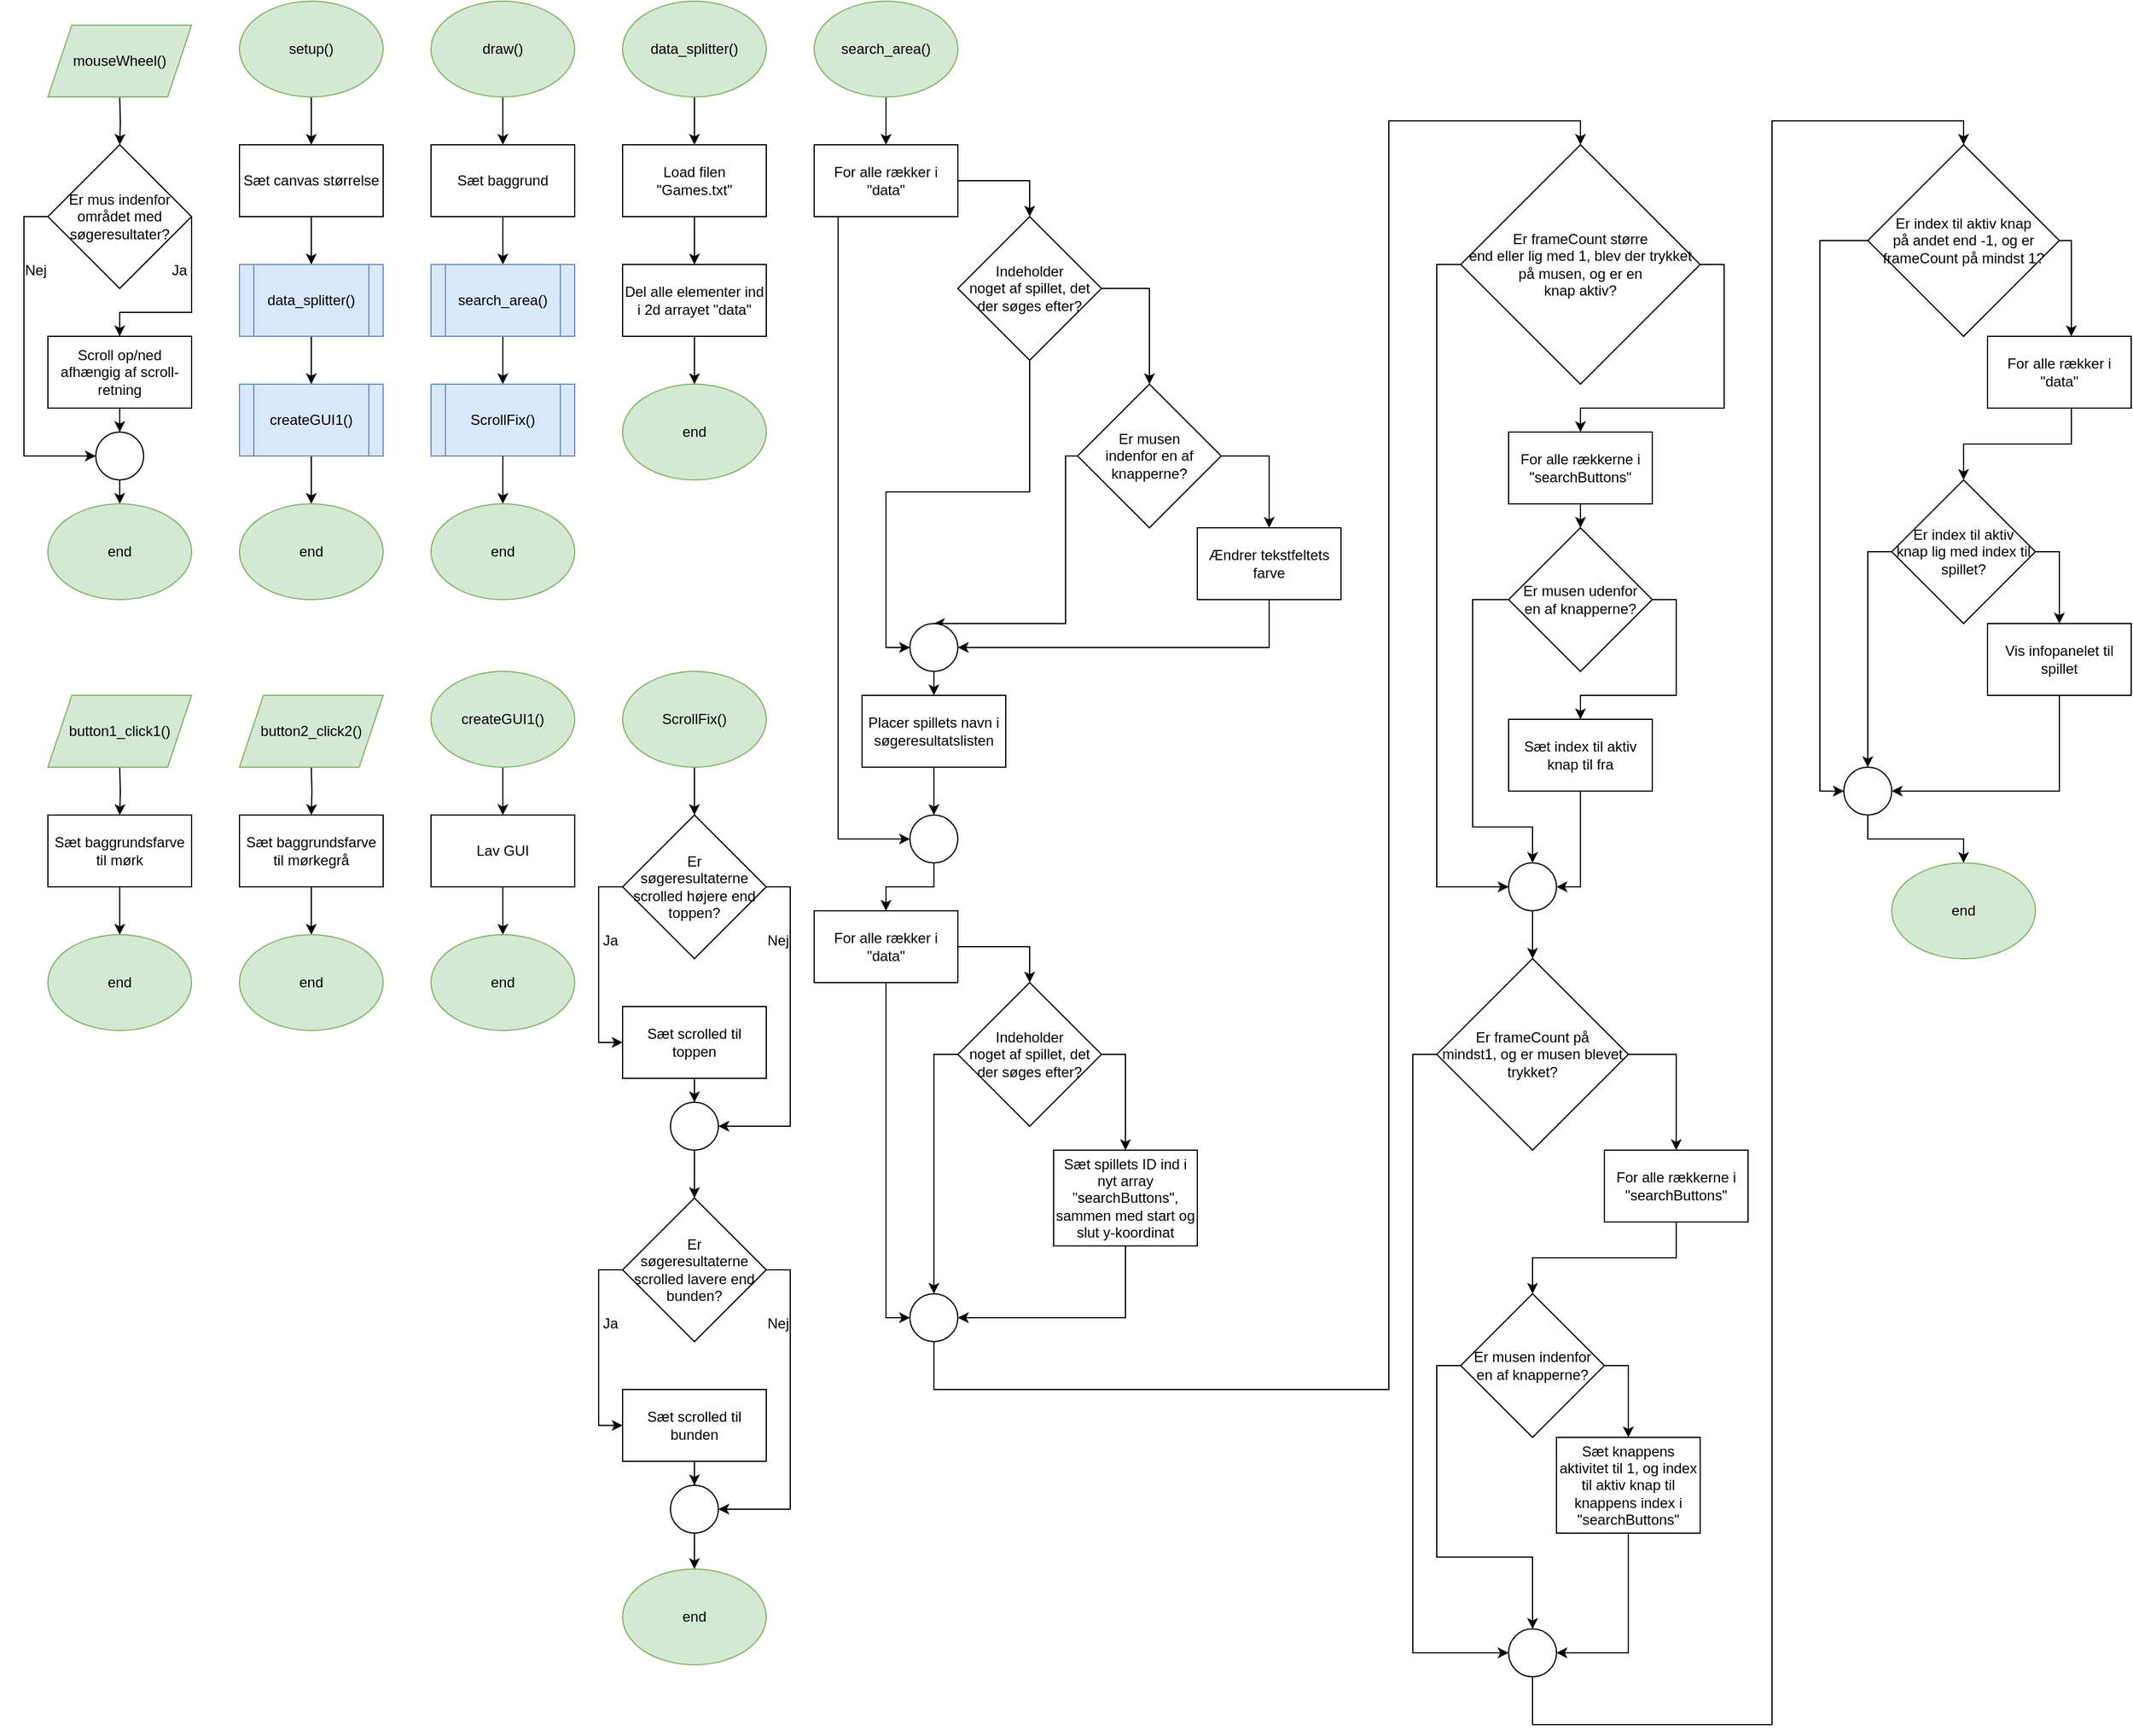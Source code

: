 <mxfile version="21.1.2" type="device">
  <diagram name="Side-1" id="e980P7_OQMobhTpvkmKT">
    <mxGraphModel dx="2625" dy="1353" grid="1" gridSize="10" guides="1" tooltips="1" connect="1" arrows="1" fold="1" page="1" pageScale="1" pageWidth="827" pageHeight="1169" math="0" shadow="0">
      <root>
        <mxCell id="0" />
        <mxCell id="1" parent="0" />
        <mxCell id="XzNW2Nr_GFc_0PMQGKqG-4" style="edgeStyle=orthogonalEdgeStyle;rounded=0;orthogonalLoop=1;jettySize=auto;html=1;entryX=0.5;entryY=0;entryDx=0;entryDy=0;" parent="1" source="XzNW2Nr_GFc_0PMQGKqG-1" target="XzNW2Nr_GFc_0PMQGKqG-3" edge="1">
          <mxGeometry relative="1" as="geometry" />
        </mxCell>
        <mxCell id="XzNW2Nr_GFc_0PMQGKqG-1" value="setup()" style="ellipse;whiteSpace=wrap;html=1;fillColor=#d5e8d4;strokeColor=#82b366;" parent="1" vertex="1">
          <mxGeometry x="240" y="40" width="120" height="80" as="geometry" />
        </mxCell>
        <mxCell id="XzNW2Nr_GFc_0PMQGKqG-14" style="edgeStyle=orthogonalEdgeStyle;rounded=0;orthogonalLoop=1;jettySize=auto;html=1;entryX=0.5;entryY=0;entryDx=0;entryDy=0;" parent="1" source="XzNW2Nr_GFc_0PMQGKqG-2" target="XzNW2Nr_GFc_0PMQGKqG-13" edge="1">
          <mxGeometry relative="1" as="geometry" />
        </mxCell>
        <mxCell id="XzNW2Nr_GFc_0PMQGKqG-2" value="draw()" style="ellipse;whiteSpace=wrap;html=1;fillColor=#d5e8d4;strokeColor=#82b366;" parent="1" vertex="1">
          <mxGeometry x="400" y="40" width="120" height="80" as="geometry" />
        </mxCell>
        <mxCell id="XzNW2Nr_GFc_0PMQGKqG-7" style="edgeStyle=orthogonalEdgeStyle;rounded=0;orthogonalLoop=1;jettySize=auto;html=1;entryX=0.5;entryY=0;entryDx=0;entryDy=0;" parent="1" source="XzNW2Nr_GFc_0PMQGKqG-3" target="XzNW2Nr_GFc_0PMQGKqG-5" edge="1">
          <mxGeometry relative="1" as="geometry" />
        </mxCell>
        <mxCell id="XzNW2Nr_GFc_0PMQGKqG-3" value="Sæt canvas størrelse" style="rounded=0;whiteSpace=wrap;html=1;" parent="1" vertex="1">
          <mxGeometry x="240" y="160" width="120" height="60" as="geometry" />
        </mxCell>
        <mxCell id="XzNW2Nr_GFc_0PMQGKqG-10" style="edgeStyle=orthogonalEdgeStyle;rounded=0;orthogonalLoop=1;jettySize=auto;html=1;entryX=0.5;entryY=0;entryDx=0;entryDy=0;" parent="1" source="XzNW2Nr_GFc_0PMQGKqG-5" target="XzNW2Nr_GFc_0PMQGKqG-9" edge="1">
          <mxGeometry relative="1" as="geometry" />
        </mxCell>
        <mxCell id="XzNW2Nr_GFc_0PMQGKqG-5" value="data_splitter()" style="shape=process;whiteSpace=wrap;html=1;backgroundOutline=1;fillColor=#dae8fc;strokeColor=#6c8ebf;" parent="1" vertex="1">
          <mxGeometry x="240" y="260" width="120" height="60" as="geometry" />
        </mxCell>
        <mxCell id="XzNW2Nr_GFc_0PMQGKqG-12" style="edgeStyle=orthogonalEdgeStyle;rounded=0;orthogonalLoop=1;jettySize=auto;html=1;entryX=0.5;entryY=0;entryDx=0;entryDy=0;" parent="1" source="XzNW2Nr_GFc_0PMQGKqG-9" target="XzNW2Nr_GFc_0PMQGKqG-11" edge="1">
          <mxGeometry relative="1" as="geometry" />
        </mxCell>
        <mxCell id="XzNW2Nr_GFc_0PMQGKqG-9" value="createGUI1()" style="shape=process;whiteSpace=wrap;html=1;backgroundOutline=1;fillColor=#dae8fc;strokeColor=#6c8ebf;" parent="1" vertex="1">
          <mxGeometry x="240" y="360" width="120" height="60" as="geometry" />
        </mxCell>
        <mxCell id="XzNW2Nr_GFc_0PMQGKqG-11" value="end" style="ellipse;whiteSpace=wrap;html=1;fillColor=#d5e8d4;strokeColor=#82b366;" parent="1" vertex="1">
          <mxGeometry x="240" y="460" width="120" height="80" as="geometry" />
        </mxCell>
        <mxCell id="XzNW2Nr_GFc_0PMQGKqG-18" style="edgeStyle=orthogonalEdgeStyle;rounded=0;orthogonalLoop=1;jettySize=auto;html=1;entryX=0.5;entryY=0;entryDx=0;entryDy=0;" parent="1" source="XzNW2Nr_GFc_0PMQGKqG-13" target="XzNW2Nr_GFc_0PMQGKqG-15" edge="1">
          <mxGeometry relative="1" as="geometry" />
        </mxCell>
        <mxCell id="XzNW2Nr_GFc_0PMQGKqG-13" value="Sæt baggrund" style="rounded=0;whiteSpace=wrap;html=1;" parent="1" vertex="1">
          <mxGeometry x="400" y="160" width="120" height="60" as="geometry" />
        </mxCell>
        <mxCell id="XzNW2Nr_GFc_0PMQGKqG-19" style="edgeStyle=orthogonalEdgeStyle;rounded=0;orthogonalLoop=1;jettySize=auto;html=1;entryX=0.5;entryY=0;entryDx=0;entryDy=0;" parent="1" source="XzNW2Nr_GFc_0PMQGKqG-15" target="XzNW2Nr_GFc_0PMQGKqG-16" edge="1">
          <mxGeometry relative="1" as="geometry" />
        </mxCell>
        <mxCell id="XzNW2Nr_GFc_0PMQGKqG-15" value="search_area()" style="shape=process;whiteSpace=wrap;html=1;backgroundOutline=1;fillColor=#dae8fc;strokeColor=#6c8ebf;" parent="1" vertex="1">
          <mxGeometry x="400" y="260" width="120" height="60" as="geometry" />
        </mxCell>
        <mxCell id="XzNW2Nr_GFc_0PMQGKqG-20" style="edgeStyle=orthogonalEdgeStyle;rounded=0;orthogonalLoop=1;jettySize=auto;html=1;entryX=0.5;entryY=0;entryDx=0;entryDy=0;" parent="1" source="XzNW2Nr_GFc_0PMQGKqG-16" target="XzNW2Nr_GFc_0PMQGKqG-17" edge="1">
          <mxGeometry relative="1" as="geometry" />
        </mxCell>
        <mxCell id="XzNW2Nr_GFc_0PMQGKqG-16" value="ScrollFix()" style="shape=process;whiteSpace=wrap;html=1;backgroundOutline=1;fillColor=#dae8fc;strokeColor=#6c8ebf;" parent="1" vertex="1">
          <mxGeometry x="400" y="360" width="120" height="60" as="geometry" />
        </mxCell>
        <mxCell id="XzNW2Nr_GFc_0PMQGKqG-17" value="end" style="ellipse;whiteSpace=wrap;html=1;fillColor=#d5e8d4;strokeColor=#82b366;" parent="1" vertex="1">
          <mxGeometry x="400" y="460" width="120" height="80" as="geometry" />
        </mxCell>
        <mxCell id="XzNW2Nr_GFc_0PMQGKqG-34" style="edgeStyle=orthogonalEdgeStyle;rounded=0;orthogonalLoop=1;jettySize=auto;html=1;entryX=0.5;entryY=0;entryDx=0;entryDy=0;" parent="1" target="XzNW2Nr_GFc_0PMQGKqG-22" edge="1">
          <mxGeometry relative="1" as="geometry">
            <mxPoint x="140" y="120" as="sourcePoint" />
          </mxGeometry>
        </mxCell>
        <mxCell id="XzNW2Nr_GFc_0PMQGKqG-23" style="edgeStyle=orthogonalEdgeStyle;rounded=0;orthogonalLoop=1;jettySize=auto;html=1;" parent="1" source="XzNW2Nr_GFc_0PMQGKqG-22" edge="1">
          <mxGeometry relative="1" as="geometry">
            <mxPoint x="140" y="320" as="targetPoint" />
            <Array as="points">
              <mxPoint x="200" y="300" />
              <mxPoint x="140" y="300" />
            </Array>
          </mxGeometry>
        </mxCell>
        <mxCell id="XzNW2Nr_GFc_0PMQGKqG-29" style="edgeStyle=orthogonalEdgeStyle;rounded=0;orthogonalLoop=1;jettySize=auto;html=1;entryX=0;entryY=0.5;entryDx=0;entryDy=0;" parent="1" source="XzNW2Nr_GFc_0PMQGKqG-22" target="XzNW2Nr_GFc_0PMQGKqG-25" edge="1">
          <mxGeometry relative="1" as="geometry">
            <mxPoint x="70" y="420" as="targetPoint" />
            <Array as="points">
              <mxPoint x="60" y="220" />
              <mxPoint x="60" y="420" />
            </Array>
          </mxGeometry>
        </mxCell>
        <mxCell id="XzNW2Nr_GFc_0PMQGKqG-22" value="Er mus indenfor området med søgeresultater?" style="rhombus;whiteSpace=wrap;html=1;" parent="1" vertex="1">
          <mxGeometry x="80" y="160" width="120" height="120" as="geometry" />
        </mxCell>
        <mxCell id="XzNW2Nr_GFc_0PMQGKqG-28" style="edgeStyle=orthogonalEdgeStyle;rounded=0;orthogonalLoop=1;jettySize=auto;html=1;entryX=0.5;entryY=0;entryDx=0;entryDy=0;" parent="1" source="XzNW2Nr_GFc_0PMQGKqG-24" target="XzNW2Nr_GFc_0PMQGKqG-25" edge="1">
          <mxGeometry relative="1" as="geometry" />
        </mxCell>
        <mxCell id="XzNW2Nr_GFc_0PMQGKqG-24" value="Scroll op/ned afhængig af scroll-retning" style="rounded=0;whiteSpace=wrap;html=1;" parent="1" vertex="1">
          <mxGeometry x="80" y="320" width="120" height="60" as="geometry" />
        </mxCell>
        <mxCell id="XzNW2Nr_GFc_0PMQGKqG-35" style="edgeStyle=orthogonalEdgeStyle;rounded=0;orthogonalLoop=1;jettySize=auto;html=1;entryX=0.5;entryY=0;entryDx=0;entryDy=0;" parent="1" source="XzNW2Nr_GFc_0PMQGKqG-25" target="XzNW2Nr_GFc_0PMQGKqG-33" edge="1">
          <mxGeometry relative="1" as="geometry" />
        </mxCell>
        <mxCell id="XzNW2Nr_GFc_0PMQGKqG-25" value="" style="ellipse;whiteSpace=wrap;html=1;aspect=fixed;" parent="1" vertex="1">
          <mxGeometry x="120" y="400" width="40" height="40" as="geometry" />
        </mxCell>
        <mxCell id="XzNW2Nr_GFc_0PMQGKqG-30" value="Ja" style="text;strokeColor=none;align=center;fillColor=none;html=1;verticalAlign=middle;whiteSpace=wrap;rounded=0;" parent="1" vertex="1">
          <mxGeometry x="160" y="250" width="60" height="30" as="geometry" />
        </mxCell>
        <mxCell id="XzNW2Nr_GFc_0PMQGKqG-32" value="Nej" style="text;strokeColor=none;align=center;fillColor=none;html=1;verticalAlign=middle;whiteSpace=wrap;rounded=0;" parent="1" vertex="1">
          <mxGeometry x="40" y="250" width="60" height="30" as="geometry" />
        </mxCell>
        <mxCell id="XzNW2Nr_GFc_0PMQGKqG-33" value="end" style="ellipse;whiteSpace=wrap;html=1;fillColor=#d5e8d4;strokeColor=#82b366;" parent="1" vertex="1">
          <mxGeometry x="80" y="460" width="120" height="80" as="geometry" />
        </mxCell>
        <mxCell id="XzNW2Nr_GFc_0PMQGKqG-39" style="edgeStyle=orthogonalEdgeStyle;rounded=0;orthogonalLoop=1;jettySize=auto;html=1;entryX=0.5;entryY=0;entryDx=0;entryDy=0;" parent="1" source="XzNW2Nr_GFc_0PMQGKqG-36" target="XzNW2Nr_GFc_0PMQGKqG-37" edge="1">
          <mxGeometry relative="1" as="geometry" />
        </mxCell>
        <mxCell id="XzNW2Nr_GFc_0PMQGKqG-36" value="data_splitter()" style="ellipse;whiteSpace=wrap;html=1;fillColor=#d5e8d4;strokeColor=#82b366;" parent="1" vertex="1">
          <mxGeometry x="560" y="40" width="120" height="80" as="geometry" />
        </mxCell>
        <mxCell id="XzNW2Nr_GFc_0PMQGKqG-41" style="edgeStyle=orthogonalEdgeStyle;rounded=0;orthogonalLoop=1;jettySize=auto;html=1;" parent="1" source="XzNW2Nr_GFc_0PMQGKqG-37" target="XzNW2Nr_GFc_0PMQGKqG-38" edge="1">
          <mxGeometry relative="1" as="geometry" />
        </mxCell>
        <mxCell id="XzNW2Nr_GFc_0PMQGKqG-37" value="Load filen &quot;Games.txt&quot;" style="rounded=0;whiteSpace=wrap;html=1;" parent="1" vertex="1">
          <mxGeometry x="560" y="160" width="120" height="60" as="geometry" />
        </mxCell>
        <mxCell id="XzNW2Nr_GFc_0PMQGKqG-42" style="edgeStyle=orthogonalEdgeStyle;rounded=0;orthogonalLoop=1;jettySize=auto;html=1;entryX=0.5;entryY=0;entryDx=0;entryDy=0;" parent="1" source="XzNW2Nr_GFc_0PMQGKqG-38" target="XzNW2Nr_GFc_0PMQGKqG-40" edge="1">
          <mxGeometry relative="1" as="geometry" />
        </mxCell>
        <mxCell id="XzNW2Nr_GFc_0PMQGKqG-38" value="Del alle elementer ind i 2d arrayet &quot;data&quot;" style="rounded=0;whiteSpace=wrap;html=1;" parent="1" vertex="1">
          <mxGeometry x="560" y="260" width="120" height="60" as="geometry" />
        </mxCell>
        <mxCell id="XzNW2Nr_GFc_0PMQGKqG-40" value="end" style="ellipse;whiteSpace=wrap;html=1;fillColor=#d5e8d4;strokeColor=#82b366;" parent="1" vertex="1">
          <mxGeometry x="560" y="360" width="120" height="80" as="geometry" />
        </mxCell>
        <mxCell id="XzNW2Nr_GFc_0PMQGKqG-46" style="edgeStyle=orthogonalEdgeStyle;rounded=0;orthogonalLoop=1;jettySize=auto;html=1;entryX=0.5;entryY=0;entryDx=0;entryDy=0;" parent="1" target="XzNW2Nr_GFc_0PMQGKqG-44" edge="1">
          <mxGeometry relative="1" as="geometry">
            <mxPoint x="140" y="680" as="sourcePoint" />
          </mxGeometry>
        </mxCell>
        <mxCell id="XzNW2Nr_GFc_0PMQGKqG-47" style="edgeStyle=orthogonalEdgeStyle;rounded=0;orthogonalLoop=1;jettySize=auto;html=1;entryX=0.5;entryY=0;entryDx=0;entryDy=0;" parent="1" source="XzNW2Nr_GFc_0PMQGKqG-44" target="XzNW2Nr_GFc_0PMQGKqG-45" edge="1">
          <mxGeometry relative="1" as="geometry" />
        </mxCell>
        <mxCell id="XzNW2Nr_GFc_0PMQGKqG-44" value="Sæt baggrundsfarve til mørk" style="rounded=0;whiteSpace=wrap;html=1;" parent="1" vertex="1">
          <mxGeometry x="80" y="720" width="120" height="60" as="geometry" />
        </mxCell>
        <mxCell id="XzNW2Nr_GFc_0PMQGKqG-45" value="end" style="ellipse;whiteSpace=wrap;html=1;fillColor=#d5e8d4;strokeColor=#82b366;" parent="1" vertex="1">
          <mxGeometry x="80" y="820" width="120" height="80" as="geometry" />
        </mxCell>
        <mxCell id="XzNW2Nr_GFc_0PMQGKqG-52" style="edgeStyle=orthogonalEdgeStyle;rounded=0;orthogonalLoop=1;jettySize=auto;html=1;entryX=0.5;entryY=0;entryDx=0;entryDy=0;" parent="1" target="XzNW2Nr_GFc_0PMQGKqG-49" edge="1">
          <mxGeometry relative="1" as="geometry">
            <mxPoint x="300" y="680" as="sourcePoint" />
          </mxGeometry>
        </mxCell>
        <mxCell id="XzNW2Nr_GFc_0PMQGKqG-53" style="edgeStyle=orthogonalEdgeStyle;rounded=0;orthogonalLoop=1;jettySize=auto;html=1;entryX=0.5;entryY=0;entryDx=0;entryDy=0;" parent="1" source="XzNW2Nr_GFc_0PMQGKqG-49" target="XzNW2Nr_GFc_0PMQGKqG-51" edge="1">
          <mxGeometry relative="1" as="geometry" />
        </mxCell>
        <mxCell id="XzNW2Nr_GFc_0PMQGKqG-49" value="Sæt baggrundsfarve til mørkegrå" style="rounded=0;whiteSpace=wrap;html=1;" parent="1" vertex="1">
          <mxGeometry x="240" y="720" width="120" height="60" as="geometry" />
        </mxCell>
        <mxCell id="XzNW2Nr_GFc_0PMQGKqG-51" value="end" style="ellipse;whiteSpace=wrap;html=1;fillColor=#d5e8d4;strokeColor=#82b366;" parent="1" vertex="1">
          <mxGeometry x="240" y="820" width="120" height="80" as="geometry" />
        </mxCell>
        <mxCell id="XzNW2Nr_GFc_0PMQGKqG-57" style="edgeStyle=orthogonalEdgeStyle;rounded=0;orthogonalLoop=1;jettySize=auto;html=1;entryX=0.5;entryY=0;entryDx=0;entryDy=0;" parent="1" source="XzNW2Nr_GFc_0PMQGKqG-54" target="XzNW2Nr_GFc_0PMQGKqG-55" edge="1">
          <mxGeometry relative="1" as="geometry" />
        </mxCell>
        <mxCell id="XzNW2Nr_GFc_0PMQGKqG-54" value="createGUI1()" style="ellipse;whiteSpace=wrap;html=1;fillColor=#d5e8d4;strokeColor=#82b366;" parent="1" vertex="1">
          <mxGeometry x="400" y="600" width="120" height="80" as="geometry" />
        </mxCell>
        <mxCell id="XzNW2Nr_GFc_0PMQGKqG-58" style="edgeStyle=orthogonalEdgeStyle;rounded=0;orthogonalLoop=1;jettySize=auto;html=1;entryX=0.5;entryY=0;entryDx=0;entryDy=0;" parent="1" source="XzNW2Nr_GFc_0PMQGKqG-55" target="XzNW2Nr_GFc_0PMQGKqG-56" edge="1">
          <mxGeometry relative="1" as="geometry" />
        </mxCell>
        <mxCell id="XzNW2Nr_GFc_0PMQGKqG-55" value="Lav GUI" style="rounded=0;whiteSpace=wrap;html=1;" parent="1" vertex="1">
          <mxGeometry x="400" y="720" width="120" height="60" as="geometry" />
        </mxCell>
        <mxCell id="XzNW2Nr_GFc_0PMQGKqG-56" value="end" style="ellipse;whiteSpace=wrap;html=1;fillColor=#d5e8d4;strokeColor=#82b366;" parent="1" vertex="1">
          <mxGeometry x="400" y="820" width="120" height="80" as="geometry" />
        </mxCell>
        <mxCell id="XzNW2Nr_GFc_0PMQGKqG-68" style="edgeStyle=orthogonalEdgeStyle;rounded=0;orthogonalLoop=1;jettySize=auto;html=1;entryX=0.5;entryY=0;entryDx=0;entryDy=0;" parent="1" source="XzNW2Nr_GFc_0PMQGKqG-59" target="XzNW2Nr_GFc_0PMQGKqG-60" edge="1">
          <mxGeometry relative="1" as="geometry" />
        </mxCell>
        <mxCell id="XzNW2Nr_GFc_0PMQGKqG-59" value="ScrollFix()" style="ellipse;whiteSpace=wrap;html=1;fillColor=#d5e8d4;strokeColor=#82b366;" parent="1" vertex="1">
          <mxGeometry x="560" y="600" width="120" height="80" as="geometry" />
        </mxCell>
        <mxCell id="XzNW2Nr_GFc_0PMQGKqG-69" style="edgeStyle=orthogonalEdgeStyle;rounded=0;orthogonalLoop=1;jettySize=auto;html=1;entryX=0;entryY=0.5;entryDx=0;entryDy=0;" parent="1" source="XzNW2Nr_GFc_0PMQGKqG-60" target="XzNW2Nr_GFc_0PMQGKqG-61" edge="1">
          <mxGeometry relative="1" as="geometry">
            <Array as="points">
              <mxPoint x="540" y="780" />
              <mxPoint x="540" y="910" />
            </Array>
          </mxGeometry>
        </mxCell>
        <mxCell id="XzNW2Nr_GFc_0PMQGKqG-70" style="edgeStyle=orthogonalEdgeStyle;rounded=0;orthogonalLoop=1;jettySize=auto;html=1;entryX=1;entryY=0.5;entryDx=0;entryDy=0;" parent="1" source="XzNW2Nr_GFc_0PMQGKqG-60" target="XzNW2Nr_GFc_0PMQGKqG-63" edge="1">
          <mxGeometry relative="1" as="geometry">
            <Array as="points">
              <mxPoint x="700" y="780" />
              <mxPoint x="700" y="980" />
            </Array>
          </mxGeometry>
        </mxCell>
        <mxCell id="XzNW2Nr_GFc_0PMQGKqG-60" value="Er&lt;br&gt;søgeresultaterne scrolled højere end toppen?" style="rhombus;whiteSpace=wrap;html=1;" parent="1" vertex="1">
          <mxGeometry x="560" y="720" width="120" height="120" as="geometry" />
        </mxCell>
        <mxCell id="XzNW2Nr_GFc_0PMQGKqG-71" style="edgeStyle=orthogonalEdgeStyle;rounded=0;orthogonalLoop=1;jettySize=auto;html=1;entryX=0.5;entryY=0;entryDx=0;entryDy=0;" parent="1" source="XzNW2Nr_GFc_0PMQGKqG-61" target="XzNW2Nr_GFc_0PMQGKqG-63" edge="1">
          <mxGeometry relative="1" as="geometry" />
        </mxCell>
        <mxCell id="XzNW2Nr_GFc_0PMQGKqG-61" value="Sæt scrolled til toppen" style="rounded=0;whiteSpace=wrap;html=1;" parent="1" vertex="1">
          <mxGeometry x="560" y="880" width="120" height="60" as="geometry" />
        </mxCell>
        <mxCell id="XzNW2Nr_GFc_0PMQGKqG-72" style="edgeStyle=orthogonalEdgeStyle;rounded=0;orthogonalLoop=1;jettySize=auto;html=1;entryX=0.5;entryY=0;entryDx=0;entryDy=0;" parent="1" source="XzNW2Nr_GFc_0PMQGKqG-63" target="XzNW2Nr_GFc_0PMQGKqG-64" edge="1">
          <mxGeometry relative="1" as="geometry" />
        </mxCell>
        <mxCell id="XzNW2Nr_GFc_0PMQGKqG-63" value="" style="ellipse;whiteSpace=wrap;html=1;aspect=fixed;" parent="1" vertex="1">
          <mxGeometry x="600" y="960" width="40" height="40" as="geometry" />
        </mxCell>
        <mxCell id="XzNW2Nr_GFc_0PMQGKqG-73" style="edgeStyle=orthogonalEdgeStyle;rounded=0;orthogonalLoop=1;jettySize=auto;html=1;entryX=0;entryY=0.5;entryDx=0;entryDy=0;" parent="1" source="XzNW2Nr_GFc_0PMQGKqG-64" target="XzNW2Nr_GFc_0PMQGKqG-65" edge="1">
          <mxGeometry relative="1" as="geometry">
            <Array as="points">
              <mxPoint x="540" y="1100" />
              <mxPoint x="540" y="1230" />
            </Array>
          </mxGeometry>
        </mxCell>
        <mxCell id="XzNW2Nr_GFc_0PMQGKqG-74" style="edgeStyle=orthogonalEdgeStyle;rounded=0;orthogonalLoop=1;jettySize=auto;html=1;entryX=1;entryY=0.5;entryDx=0;entryDy=0;" parent="1" source="XzNW2Nr_GFc_0PMQGKqG-64" target="XzNW2Nr_GFc_0PMQGKqG-66" edge="1">
          <mxGeometry relative="1" as="geometry">
            <Array as="points">
              <mxPoint x="700" y="1100" />
              <mxPoint x="700" y="1300" />
            </Array>
          </mxGeometry>
        </mxCell>
        <mxCell id="XzNW2Nr_GFc_0PMQGKqG-64" value="Er&lt;br&gt;søgeresultaterne scrolled lavere end bunden?" style="rhombus;whiteSpace=wrap;html=1;" parent="1" vertex="1">
          <mxGeometry x="560" y="1040" width="120" height="120" as="geometry" />
        </mxCell>
        <mxCell id="XzNW2Nr_GFc_0PMQGKqG-76" style="edgeStyle=orthogonalEdgeStyle;rounded=0;orthogonalLoop=1;jettySize=auto;html=1;entryX=0.5;entryY=0;entryDx=0;entryDy=0;" parent="1" source="XzNW2Nr_GFc_0PMQGKqG-65" target="XzNW2Nr_GFc_0PMQGKqG-66" edge="1">
          <mxGeometry relative="1" as="geometry" />
        </mxCell>
        <mxCell id="XzNW2Nr_GFc_0PMQGKqG-65" value="Sæt scrolled til bunden" style="rounded=0;whiteSpace=wrap;html=1;" parent="1" vertex="1">
          <mxGeometry x="560" y="1200" width="120" height="60" as="geometry" />
        </mxCell>
        <mxCell id="XzNW2Nr_GFc_0PMQGKqG-77" style="edgeStyle=orthogonalEdgeStyle;rounded=0;orthogonalLoop=1;jettySize=auto;html=1;entryX=0.5;entryY=0;entryDx=0;entryDy=0;" parent="1" source="XzNW2Nr_GFc_0PMQGKqG-66" target="XzNW2Nr_GFc_0PMQGKqG-67" edge="1">
          <mxGeometry relative="1" as="geometry" />
        </mxCell>
        <mxCell id="XzNW2Nr_GFc_0PMQGKqG-66" value="" style="ellipse;whiteSpace=wrap;html=1;aspect=fixed;" parent="1" vertex="1">
          <mxGeometry x="600" y="1280" width="40" height="40" as="geometry" />
        </mxCell>
        <mxCell id="XzNW2Nr_GFc_0PMQGKqG-67" value="end" style="ellipse;whiteSpace=wrap;html=1;fillColor=#d5e8d4;strokeColor=#82b366;" parent="1" vertex="1">
          <mxGeometry x="560" y="1350" width="120" height="80" as="geometry" />
        </mxCell>
        <mxCell id="XzNW2Nr_GFc_0PMQGKqG-78" value="Ja" style="text;html=1;strokeColor=none;fillColor=none;align=center;verticalAlign=middle;whiteSpace=wrap;rounded=0;" parent="1" vertex="1">
          <mxGeometry x="520" y="810" width="60" height="30" as="geometry" />
        </mxCell>
        <mxCell id="XzNW2Nr_GFc_0PMQGKqG-79" value="Ja" style="text;html=1;strokeColor=none;fillColor=none;align=center;verticalAlign=middle;whiteSpace=wrap;rounded=0;" parent="1" vertex="1">
          <mxGeometry x="520" y="1130" width="60" height="30" as="geometry" />
        </mxCell>
        <mxCell id="XzNW2Nr_GFc_0PMQGKqG-80" value="Nej" style="text;html=1;strokeColor=none;fillColor=none;align=center;verticalAlign=middle;whiteSpace=wrap;rounded=0;" parent="1" vertex="1">
          <mxGeometry x="660" y="1130" width="60" height="30" as="geometry" />
        </mxCell>
        <mxCell id="XzNW2Nr_GFc_0PMQGKqG-81" value="Nej" style="text;html=1;strokeColor=none;fillColor=none;align=center;verticalAlign=middle;whiteSpace=wrap;rounded=0;" parent="1" vertex="1">
          <mxGeometry x="660" y="810" width="60" height="30" as="geometry" />
        </mxCell>
        <mxCell id="XzNW2Nr_GFc_0PMQGKqG-88" style="edgeStyle=orthogonalEdgeStyle;rounded=0;orthogonalLoop=1;jettySize=auto;html=1;entryX=0.5;entryY=0;entryDx=0;entryDy=0;" parent="1" source="XzNW2Nr_GFc_0PMQGKqG-82" target="XzNW2Nr_GFc_0PMQGKqG-87" edge="1">
          <mxGeometry relative="1" as="geometry" />
        </mxCell>
        <mxCell id="XzNW2Nr_GFc_0PMQGKqG-82" value="search_area()" style="ellipse;whiteSpace=wrap;html=1;fillColor=#d5e8d4;strokeColor=#82b366;" parent="1" vertex="1">
          <mxGeometry x="720" y="40" width="120" height="80" as="geometry" />
        </mxCell>
        <mxCell id="XzNW2Nr_GFc_0PMQGKqG-84" value="mouseWheel()" style="shape=parallelogram;perimeter=parallelogramPerimeter;whiteSpace=wrap;html=1;fixedSize=1;fillColor=#d5e8d4;strokeColor=#82b366;" parent="1" vertex="1">
          <mxGeometry x="80" y="60" width="120" height="60" as="geometry" />
        </mxCell>
        <mxCell id="XzNW2Nr_GFc_0PMQGKqG-85" value="button1_click1()" style="shape=parallelogram;perimeter=parallelogramPerimeter;whiteSpace=wrap;html=1;fixedSize=1;fillColor=#d5e8d4;strokeColor=#82b366;" parent="1" vertex="1">
          <mxGeometry x="80" y="620" width="120" height="60" as="geometry" />
        </mxCell>
        <mxCell id="XzNW2Nr_GFc_0PMQGKqG-86" value="button2_click2()" style="shape=parallelogram;perimeter=parallelogramPerimeter;whiteSpace=wrap;html=1;fixedSize=1;fillColor=#d5e8d4;strokeColor=#82b366;" parent="1" vertex="1">
          <mxGeometry x="240" y="620" width="120" height="60" as="geometry" />
        </mxCell>
        <mxCell id="XzNW2Nr_GFc_0PMQGKqG-90" style="edgeStyle=orthogonalEdgeStyle;rounded=0;orthogonalLoop=1;jettySize=auto;html=1;entryX=0.5;entryY=0;entryDx=0;entryDy=0;" parent="1" source="XzNW2Nr_GFc_0PMQGKqG-87" target="XzNW2Nr_GFc_0PMQGKqG-89" edge="1">
          <mxGeometry relative="1" as="geometry">
            <Array as="points">
              <mxPoint x="900" y="190" />
            </Array>
          </mxGeometry>
        </mxCell>
        <mxCell id="QN1ebD7quIqS0tewND19-3" style="edgeStyle=orthogonalEdgeStyle;rounded=0;orthogonalLoop=1;jettySize=auto;html=1;entryX=0;entryY=0.5;entryDx=0;entryDy=0;" parent="1" source="XzNW2Nr_GFc_0PMQGKqG-87" target="QN1ebD7quIqS0tewND19-1" edge="1">
          <mxGeometry relative="1" as="geometry">
            <mxPoint x="730" y="570" as="targetPoint" />
            <Array as="points">
              <mxPoint x="740" y="740" />
            </Array>
          </mxGeometry>
        </mxCell>
        <mxCell id="XzNW2Nr_GFc_0PMQGKqG-87" value="For alle rækker i &quot;data&quot;" style="rounded=0;whiteSpace=wrap;html=1;" parent="1" vertex="1">
          <mxGeometry x="720" y="160" width="120" height="60" as="geometry" />
        </mxCell>
        <mxCell id="XzNW2Nr_GFc_0PMQGKqG-93" style="edgeStyle=orthogonalEdgeStyle;rounded=0;orthogonalLoop=1;jettySize=auto;html=1;entryX=0.5;entryY=0;entryDx=0;entryDy=0;" parent="1" source="XzNW2Nr_GFc_0PMQGKqG-89" edge="1">
          <mxGeometry relative="1" as="geometry">
            <mxPoint x="1000" y="360" as="targetPoint" />
            <Array as="points">
              <mxPoint x="1000" y="280" />
              <mxPoint x="1000" y="350" />
            </Array>
          </mxGeometry>
        </mxCell>
        <mxCell id="XzNW2Nr_GFc_0PMQGKqG-98" style="edgeStyle=orthogonalEdgeStyle;rounded=0;orthogonalLoop=1;jettySize=auto;html=1;entryX=0;entryY=0.5;entryDx=0;entryDy=0;" parent="1" source="XzNW2Nr_GFc_0PMQGKqG-89" target="XzNW2Nr_GFc_0PMQGKqG-97" edge="1">
          <mxGeometry relative="1" as="geometry" />
        </mxCell>
        <mxCell id="XzNW2Nr_GFc_0PMQGKqG-89" value="Indeholder&lt;br&gt;noget af spillet, det der søges efter?" style="rhombus;whiteSpace=wrap;html=1;" parent="1" vertex="1">
          <mxGeometry x="840" y="220" width="120" height="120" as="geometry" />
        </mxCell>
        <mxCell id="XzNW2Nr_GFc_0PMQGKqG-96" style="edgeStyle=orthogonalEdgeStyle;rounded=0;orthogonalLoop=1;jettySize=auto;html=1;entryX=0.5;entryY=0;entryDx=0;entryDy=0;" parent="1" source="XzNW2Nr_GFc_0PMQGKqG-94" target="XzNW2Nr_GFc_0PMQGKqG-95" edge="1">
          <mxGeometry relative="1" as="geometry">
            <mxPoint x="1110" y="460" as="targetPoint" />
            <Array as="points">
              <mxPoint x="1100" y="420" />
            </Array>
          </mxGeometry>
        </mxCell>
        <mxCell id="XzNW2Nr_GFc_0PMQGKqG-99" style="edgeStyle=orthogonalEdgeStyle;rounded=0;orthogonalLoop=1;jettySize=auto;html=1;entryX=0.5;entryY=0;entryDx=0;entryDy=0;" parent="1" source="XzNW2Nr_GFc_0PMQGKqG-94" target="XzNW2Nr_GFc_0PMQGKqG-97" edge="1">
          <mxGeometry relative="1" as="geometry">
            <Array as="points">
              <mxPoint x="930" y="420" />
              <mxPoint x="930" y="560" />
            </Array>
          </mxGeometry>
        </mxCell>
        <mxCell id="XzNW2Nr_GFc_0PMQGKqG-94" value="Er musen&lt;br&gt;indenfor en af knapperne?" style="rhombus;whiteSpace=wrap;html=1;" parent="1" vertex="1">
          <mxGeometry x="940" y="360" width="120" height="120" as="geometry" />
        </mxCell>
        <mxCell id="XzNW2Nr_GFc_0PMQGKqG-100" style="edgeStyle=orthogonalEdgeStyle;rounded=0;orthogonalLoop=1;jettySize=auto;html=1;entryX=1;entryY=0.5;entryDx=0;entryDy=0;" parent="1" source="XzNW2Nr_GFc_0PMQGKqG-95" target="XzNW2Nr_GFc_0PMQGKqG-97" edge="1">
          <mxGeometry relative="1" as="geometry">
            <Array as="points">
              <mxPoint x="1100" y="580" />
            </Array>
          </mxGeometry>
        </mxCell>
        <mxCell id="XzNW2Nr_GFc_0PMQGKqG-95" value="Ændrer tekstfeltets farve" style="rounded=0;whiteSpace=wrap;html=1;" parent="1" vertex="1">
          <mxGeometry x="1040" y="480" width="120" height="60" as="geometry" />
        </mxCell>
        <mxCell id="XzNW2Nr_GFc_0PMQGKqG-102" style="edgeStyle=orthogonalEdgeStyle;rounded=0;orthogonalLoop=1;jettySize=auto;html=1;entryX=0.5;entryY=0;entryDx=0;entryDy=0;" parent="1" source="XzNW2Nr_GFc_0PMQGKqG-97" target="XzNW2Nr_GFc_0PMQGKqG-101" edge="1">
          <mxGeometry relative="1" as="geometry" />
        </mxCell>
        <mxCell id="XzNW2Nr_GFc_0PMQGKqG-97" value="" style="ellipse;whiteSpace=wrap;html=1;aspect=fixed;" parent="1" vertex="1">
          <mxGeometry x="800" y="560" width="40" height="40" as="geometry" />
        </mxCell>
        <mxCell id="QN1ebD7quIqS0tewND19-2" style="edgeStyle=orthogonalEdgeStyle;rounded=0;orthogonalLoop=1;jettySize=auto;html=1;entryX=0.5;entryY=0;entryDx=0;entryDy=0;" parent="1" source="XzNW2Nr_GFc_0PMQGKqG-101" target="QN1ebD7quIqS0tewND19-1" edge="1">
          <mxGeometry relative="1" as="geometry" />
        </mxCell>
        <mxCell id="XzNW2Nr_GFc_0PMQGKqG-101" value="Placer spillets navn i søgeresultatslisten" style="rounded=0;whiteSpace=wrap;html=1;" parent="1" vertex="1">
          <mxGeometry x="760" y="620" width="120" height="60" as="geometry" />
        </mxCell>
        <mxCell id="QN1ebD7quIqS0tewND19-5" style="edgeStyle=orthogonalEdgeStyle;rounded=0;orthogonalLoop=1;jettySize=auto;html=1;entryX=0.5;entryY=0;entryDx=0;entryDy=0;" parent="1" source="QN1ebD7quIqS0tewND19-1" target="QN1ebD7quIqS0tewND19-4" edge="1">
          <mxGeometry relative="1" as="geometry" />
        </mxCell>
        <mxCell id="QN1ebD7quIqS0tewND19-1" value="" style="ellipse;whiteSpace=wrap;html=1;aspect=fixed;" parent="1" vertex="1">
          <mxGeometry x="800" y="720" width="40" height="40" as="geometry" />
        </mxCell>
        <mxCell id="QN1ebD7quIqS0tewND19-7" style="edgeStyle=orthogonalEdgeStyle;rounded=0;orthogonalLoop=1;jettySize=auto;html=1;entryX=0.5;entryY=0;entryDx=0;entryDy=0;" parent="1" source="QN1ebD7quIqS0tewND19-4" target="QN1ebD7quIqS0tewND19-6" edge="1">
          <mxGeometry relative="1" as="geometry">
            <Array as="points">
              <mxPoint x="900" y="830" />
            </Array>
          </mxGeometry>
        </mxCell>
        <mxCell id="QN1ebD7quIqS0tewND19-13" style="edgeStyle=orthogonalEdgeStyle;rounded=0;orthogonalLoop=1;jettySize=auto;html=1;entryX=0;entryY=0.5;entryDx=0;entryDy=0;" parent="1" source="QN1ebD7quIqS0tewND19-4" target="QN1ebD7quIqS0tewND19-10" edge="1">
          <mxGeometry relative="1" as="geometry" />
        </mxCell>
        <mxCell id="QN1ebD7quIqS0tewND19-4" value="For alle rækker i &quot;data&quot;" style="rounded=0;whiteSpace=wrap;html=1;" parent="1" vertex="1">
          <mxGeometry x="720" y="800" width="120" height="60" as="geometry" />
        </mxCell>
        <mxCell id="QN1ebD7quIqS0tewND19-9" style="edgeStyle=orthogonalEdgeStyle;rounded=0;orthogonalLoop=1;jettySize=auto;html=1;entryX=0.5;entryY=0;entryDx=0;entryDy=0;" parent="1" source="QN1ebD7quIqS0tewND19-6" target="QN1ebD7quIqS0tewND19-8" edge="1">
          <mxGeometry relative="1" as="geometry">
            <Array as="points">
              <mxPoint x="980" y="920" />
            </Array>
          </mxGeometry>
        </mxCell>
        <mxCell id="QN1ebD7quIqS0tewND19-12" style="edgeStyle=orthogonalEdgeStyle;rounded=0;orthogonalLoop=1;jettySize=auto;html=1;entryX=0.5;entryY=0;entryDx=0;entryDy=0;" parent="1" source="QN1ebD7quIqS0tewND19-6" target="QN1ebD7quIqS0tewND19-10" edge="1">
          <mxGeometry relative="1" as="geometry">
            <Array as="points">
              <mxPoint x="820" y="920" />
            </Array>
          </mxGeometry>
        </mxCell>
        <mxCell id="QN1ebD7quIqS0tewND19-6" value="Indeholder&lt;br&gt;noget af spillet, det der søges efter?" style="rhombus;whiteSpace=wrap;html=1;" parent="1" vertex="1">
          <mxGeometry x="840" y="860" width="120" height="120" as="geometry" />
        </mxCell>
        <mxCell id="QN1ebD7quIqS0tewND19-11" style="edgeStyle=orthogonalEdgeStyle;rounded=0;orthogonalLoop=1;jettySize=auto;html=1;entryX=1;entryY=0.5;entryDx=0;entryDy=0;" parent="1" source="QN1ebD7quIqS0tewND19-8" target="QN1ebD7quIqS0tewND19-10" edge="1">
          <mxGeometry relative="1" as="geometry">
            <Array as="points">
              <mxPoint x="980" y="1140" />
            </Array>
          </mxGeometry>
        </mxCell>
        <mxCell id="QN1ebD7quIqS0tewND19-8" value="Sæt spillets ID ind i nyt array &quot;searchButtons&quot;, sammen med start og slut y-koordinat" style="rounded=0;whiteSpace=wrap;html=1;" parent="1" vertex="1">
          <mxGeometry x="920" y="1000" width="120" height="80" as="geometry" />
        </mxCell>
        <mxCell id="QN1ebD7quIqS0tewND19-15" style="edgeStyle=orthogonalEdgeStyle;rounded=0;orthogonalLoop=1;jettySize=auto;html=1;entryX=0.5;entryY=0;entryDx=0;entryDy=0;" parent="1" source="QN1ebD7quIqS0tewND19-10" target="QN1ebD7quIqS0tewND19-14" edge="1">
          <mxGeometry relative="1" as="geometry">
            <Array as="points">
              <mxPoint x="820" y="1200" />
              <mxPoint x="1200" y="1200" />
              <mxPoint x="1200" y="140" />
              <mxPoint x="1360" y="140" />
            </Array>
          </mxGeometry>
        </mxCell>
        <mxCell id="QN1ebD7quIqS0tewND19-10" value="" style="ellipse;whiteSpace=wrap;html=1;aspect=fixed;" parent="1" vertex="1">
          <mxGeometry x="800" y="1120" width="40" height="40" as="geometry" />
        </mxCell>
        <mxCell id="g2C8MorUsqMuOVDlnP0T-1" style="edgeStyle=orthogonalEdgeStyle;rounded=0;orthogonalLoop=1;jettySize=auto;html=1;entryX=0.5;entryY=0;entryDx=0;entryDy=0;" parent="1" source="QN1ebD7quIqS0tewND19-14" target="QN1ebD7quIqS0tewND19-16" edge="1">
          <mxGeometry relative="1" as="geometry">
            <Array as="points">
              <mxPoint x="1480" y="260" />
              <mxPoint x="1480" y="380" />
              <mxPoint x="1360" y="380" />
            </Array>
          </mxGeometry>
        </mxCell>
        <mxCell id="g2C8MorUsqMuOVDlnP0T-9" style="edgeStyle=orthogonalEdgeStyle;rounded=0;orthogonalLoop=1;jettySize=auto;html=1;entryX=0;entryY=0.5;entryDx=0;entryDy=0;" parent="1" source="QN1ebD7quIqS0tewND19-14" target="g2C8MorUsqMuOVDlnP0T-6" edge="1">
          <mxGeometry relative="1" as="geometry">
            <mxPoint x="1240" y="989.2" as="targetPoint" />
            <Array as="points">
              <mxPoint x="1240" y="260" />
              <mxPoint x="1240" y="780" />
            </Array>
          </mxGeometry>
        </mxCell>
        <mxCell id="QN1ebD7quIqS0tewND19-14" value="Er frameCount større&lt;br&gt;end eller lig med 1, blev der trykket på musen, og er en&lt;br&gt;knap aktiv?" style="rhombus;whiteSpace=wrap;html=1;" parent="1" vertex="1">
          <mxGeometry x="1260" y="160" width="200" height="200" as="geometry" />
        </mxCell>
        <mxCell id="g2C8MorUsqMuOVDlnP0T-3" style="edgeStyle=orthogonalEdgeStyle;rounded=0;orthogonalLoop=1;jettySize=auto;html=1;entryX=0.5;entryY=0;entryDx=0;entryDy=0;" parent="1" source="QN1ebD7quIqS0tewND19-16" target="g2C8MorUsqMuOVDlnP0T-2" edge="1">
          <mxGeometry relative="1" as="geometry" />
        </mxCell>
        <mxCell id="QN1ebD7quIqS0tewND19-16" value="For alle rækkerne i &quot;searchButtons&quot;" style="rounded=0;whiteSpace=wrap;html=1;" parent="1" vertex="1">
          <mxGeometry x="1300" y="400" width="120" height="60" as="geometry" />
        </mxCell>
        <mxCell id="g2C8MorUsqMuOVDlnP0T-5" style="edgeStyle=orthogonalEdgeStyle;rounded=0;orthogonalLoop=1;jettySize=auto;html=1;entryX=0.5;entryY=0;entryDx=0;entryDy=0;" parent="1" source="g2C8MorUsqMuOVDlnP0T-2" target="g2C8MorUsqMuOVDlnP0T-4" edge="1">
          <mxGeometry relative="1" as="geometry">
            <Array as="points">
              <mxPoint x="1440" y="540" />
              <mxPoint x="1440" y="620" />
              <mxPoint x="1360" y="620" />
            </Array>
          </mxGeometry>
        </mxCell>
        <mxCell id="g2C8MorUsqMuOVDlnP0T-8" style="edgeStyle=orthogonalEdgeStyle;rounded=0;orthogonalLoop=1;jettySize=auto;html=1;entryX=0.5;entryY=0;entryDx=0;entryDy=0;" parent="1" source="g2C8MorUsqMuOVDlnP0T-2" target="g2C8MorUsqMuOVDlnP0T-6" edge="1">
          <mxGeometry relative="1" as="geometry">
            <Array as="points">
              <mxPoint x="1270" y="540" />
              <mxPoint x="1270" y="730" />
              <mxPoint x="1320" y="730" />
            </Array>
          </mxGeometry>
        </mxCell>
        <mxCell id="g2C8MorUsqMuOVDlnP0T-2" value="Er musen udenfor&lt;br&gt;en af knapperne?" style="rhombus;whiteSpace=wrap;html=1;" parent="1" vertex="1">
          <mxGeometry x="1300" y="480" width="120" height="120" as="geometry" />
        </mxCell>
        <mxCell id="g2C8MorUsqMuOVDlnP0T-7" style="edgeStyle=orthogonalEdgeStyle;rounded=0;orthogonalLoop=1;jettySize=auto;html=1;entryX=1;entryY=0.5;entryDx=0;entryDy=0;" parent="1" source="g2C8MorUsqMuOVDlnP0T-4" target="g2C8MorUsqMuOVDlnP0T-6" edge="1">
          <mxGeometry relative="1" as="geometry" />
        </mxCell>
        <mxCell id="g2C8MorUsqMuOVDlnP0T-4" value="Sæt index til aktiv knap til fra" style="rounded=0;whiteSpace=wrap;html=1;" parent="1" vertex="1">
          <mxGeometry x="1300" y="640" width="120" height="60" as="geometry" />
        </mxCell>
        <mxCell id="g2C8MorUsqMuOVDlnP0T-11" style="edgeStyle=orthogonalEdgeStyle;rounded=0;orthogonalLoop=1;jettySize=auto;html=1;entryX=0.5;entryY=0;entryDx=0;entryDy=0;" parent="1" source="g2C8MorUsqMuOVDlnP0T-6" target="g2C8MorUsqMuOVDlnP0T-10" edge="1">
          <mxGeometry relative="1" as="geometry" />
        </mxCell>
        <mxCell id="g2C8MorUsqMuOVDlnP0T-6" value="" style="ellipse;whiteSpace=wrap;html=1;aspect=fixed;" parent="1" vertex="1">
          <mxGeometry x="1300" y="760" width="40" height="40" as="geometry" />
        </mxCell>
        <mxCell id="g2C8MorUsqMuOVDlnP0T-13" style="edgeStyle=orthogonalEdgeStyle;rounded=0;orthogonalLoop=1;jettySize=auto;html=1;" parent="1" source="g2C8MorUsqMuOVDlnP0T-10" target="g2C8MorUsqMuOVDlnP0T-12" edge="1">
          <mxGeometry relative="1" as="geometry">
            <Array as="points">
              <mxPoint x="1440" y="920" />
            </Array>
          </mxGeometry>
        </mxCell>
        <mxCell id="g2C8MorUsqMuOVDlnP0T-21" style="edgeStyle=orthogonalEdgeStyle;rounded=0;orthogonalLoop=1;jettySize=auto;html=1;entryX=0;entryY=0.5;entryDx=0;entryDy=0;" parent="1" source="g2C8MorUsqMuOVDlnP0T-10" target="g2C8MorUsqMuOVDlnP0T-18" edge="1">
          <mxGeometry relative="1" as="geometry">
            <mxPoint x="1200" y="1320" as="targetPoint" />
            <Array as="points">
              <mxPoint x="1220" y="920" />
              <mxPoint x="1220" y="1420" />
            </Array>
          </mxGeometry>
        </mxCell>
        <mxCell id="g2C8MorUsqMuOVDlnP0T-10" value="Er frameCount på &lt;br&gt;mindst1, og er musen blevet trykket?" style="rhombus;whiteSpace=wrap;html=1;" parent="1" vertex="1">
          <mxGeometry x="1240" y="840" width="160" height="160" as="geometry" />
        </mxCell>
        <mxCell id="g2C8MorUsqMuOVDlnP0T-15" style="edgeStyle=orthogonalEdgeStyle;rounded=0;orthogonalLoop=1;jettySize=auto;html=1;entryX=0.5;entryY=0;entryDx=0;entryDy=0;" parent="1" source="g2C8MorUsqMuOVDlnP0T-12" target="g2C8MorUsqMuOVDlnP0T-14" edge="1">
          <mxGeometry relative="1" as="geometry" />
        </mxCell>
        <mxCell id="g2C8MorUsqMuOVDlnP0T-12" value="For alle rækkerne i &quot;searchButtons&quot;" style="rounded=0;whiteSpace=wrap;html=1;" parent="1" vertex="1">
          <mxGeometry x="1380" y="1000" width="120" height="60" as="geometry" />
        </mxCell>
        <mxCell id="g2C8MorUsqMuOVDlnP0T-17" style="edgeStyle=orthogonalEdgeStyle;rounded=0;orthogonalLoop=1;jettySize=auto;html=1;entryX=0.5;entryY=0;entryDx=0;entryDy=0;" parent="1" source="g2C8MorUsqMuOVDlnP0T-14" target="g2C8MorUsqMuOVDlnP0T-16" edge="1">
          <mxGeometry relative="1" as="geometry">
            <Array as="points">
              <mxPoint x="1400" y="1180" />
            </Array>
          </mxGeometry>
        </mxCell>
        <mxCell id="g2C8MorUsqMuOVDlnP0T-20" style="edgeStyle=orthogonalEdgeStyle;rounded=0;orthogonalLoop=1;jettySize=auto;html=1;entryX=0.5;entryY=0;entryDx=0;entryDy=0;" parent="1" source="g2C8MorUsqMuOVDlnP0T-14" target="g2C8MorUsqMuOVDlnP0T-18" edge="1">
          <mxGeometry relative="1" as="geometry">
            <Array as="points">
              <mxPoint x="1240" y="1180" />
              <mxPoint x="1240" y="1340" />
              <mxPoint x="1320" y="1340" />
            </Array>
          </mxGeometry>
        </mxCell>
        <mxCell id="g2C8MorUsqMuOVDlnP0T-14" value="Er musen indenfor&lt;br&gt;en af knapperne?" style="rhombus;whiteSpace=wrap;html=1;" parent="1" vertex="1">
          <mxGeometry x="1260" y="1120" width="120" height="120" as="geometry" />
        </mxCell>
        <mxCell id="g2C8MorUsqMuOVDlnP0T-19" style="edgeStyle=orthogonalEdgeStyle;rounded=0;orthogonalLoop=1;jettySize=auto;html=1;entryX=1;entryY=0.5;entryDx=0;entryDy=0;" parent="1" source="g2C8MorUsqMuOVDlnP0T-16" target="g2C8MorUsqMuOVDlnP0T-18" edge="1">
          <mxGeometry relative="1" as="geometry" />
        </mxCell>
        <mxCell id="g2C8MorUsqMuOVDlnP0T-16" value="Sæt knappens aktivitet til 1, og index til aktiv knap til knappens index i &quot;searchButtons&quot;" style="rounded=0;whiteSpace=wrap;html=1;" parent="1" vertex="1">
          <mxGeometry x="1340" y="1240" width="120" height="80" as="geometry" />
        </mxCell>
        <mxCell id="g2C8MorUsqMuOVDlnP0T-23" style="edgeStyle=orthogonalEdgeStyle;rounded=0;orthogonalLoop=1;jettySize=auto;html=1;entryX=0.5;entryY=0;entryDx=0;entryDy=0;" parent="1" source="g2C8MorUsqMuOVDlnP0T-18" target="g2C8MorUsqMuOVDlnP0T-22" edge="1">
          <mxGeometry relative="1" as="geometry">
            <Array as="points">
              <mxPoint x="1320" y="1480" />
              <mxPoint x="1520" y="1480" />
              <mxPoint x="1520" y="140" />
              <mxPoint x="1680" y="140" />
            </Array>
          </mxGeometry>
        </mxCell>
        <mxCell id="g2C8MorUsqMuOVDlnP0T-18" value="" style="ellipse;whiteSpace=wrap;html=1;aspect=fixed;" parent="1" vertex="1">
          <mxGeometry x="1300" y="1400" width="40" height="40" as="geometry" />
        </mxCell>
        <mxCell id="g2C8MorUsqMuOVDlnP0T-25" style="edgeStyle=orthogonalEdgeStyle;rounded=0;orthogonalLoop=1;jettySize=auto;html=1;" parent="1" source="g2C8MorUsqMuOVDlnP0T-22" target="g2C8MorUsqMuOVDlnP0T-24" edge="1">
          <mxGeometry relative="1" as="geometry">
            <Array as="points">
              <mxPoint x="1770" y="240" />
            </Array>
          </mxGeometry>
        </mxCell>
        <mxCell id="uDsBkQR0hLYtdLq3cKJU-7" style="edgeStyle=orthogonalEdgeStyle;rounded=0;orthogonalLoop=1;jettySize=auto;html=1;entryX=0;entryY=0.5;entryDx=0;entryDy=0;" edge="1" parent="1" source="g2C8MorUsqMuOVDlnP0T-22" target="uDsBkQR0hLYtdLq3cKJU-3">
          <mxGeometry relative="1" as="geometry">
            <Array as="points">
              <mxPoint x="1560" y="240" />
              <mxPoint x="1560" y="700" />
            </Array>
          </mxGeometry>
        </mxCell>
        <mxCell id="g2C8MorUsqMuOVDlnP0T-22" value="Er index til aktiv knap&lt;br&gt;på andet end -1, og er frameCount på mindst 1?" style="rhombus;whiteSpace=wrap;html=1;" parent="1" vertex="1">
          <mxGeometry x="1600" y="160" width="160" height="160" as="geometry" />
        </mxCell>
        <mxCell id="g2C8MorUsqMuOVDlnP0T-27" style="edgeStyle=orthogonalEdgeStyle;rounded=0;orthogonalLoop=1;jettySize=auto;html=1;entryX=0.5;entryY=0;entryDx=0;entryDy=0;" parent="1" source="g2C8MorUsqMuOVDlnP0T-24" target="g2C8MorUsqMuOVDlnP0T-26" edge="1">
          <mxGeometry relative="1" as="geometry">
            <Array as="points">
              <mxPoint x="1770" y="410" />
              <mxPoint x="1680" y="410" />
            </Array>
          </mxGeometry>
        </mxCell>
        <mxCell id="g2C8MorUsqMuOVDlnP0T-24" value="For alle rækker i &quot;data&quot;" style="rounded=0;whiteSpace=wrap;html=1;" parent="1" vertex="1">
          <mxGeometry x="1700" y="320" width="120" height="60" as="geometry" />
        </mxCell>
        <mxCell id="uDsBkQR0hLYtdLq3cKJU-2" style="edgeStyle=orthogonalEdgeStyle;rounded=0;orthogonalLoop=1;jettySize=auto;html=1;entryX=0.5;entryY=0;entryDx=0;entryDy=0;" edge="1" parent="1" source="g2C8MorUsqMuOVDlnP0T-26" target="uDsBkQR0hLYtdLq3cKJU-1">
          <mxGeometry relative="1" as="geometry">
            <Array as="points">
              <mxPoint x="1760" y="500" />
            </Array>
          </mxGeometry>
        </mxCell>
        <mxCell id="uDsBkQR0hLYtdLq3cKJU-5" style="edgeStyle=orthogonalEdgeStyle;rounded=0;orthogonalLoop=1;jettySize=auto;html=1;entryX=0.5;entryY=0;entryDx=0;entryDy=0;" edge="1" parent="1" source="g2C8MorUsqMuOVDlnP0T-26" target="uDsBkQR0hLYtdLq3cKJU-3">
          <mxGeometry relative="1" as="geometry">
            <Array as="points">
              <mxPoint x="1600" y="500" />
            </Array>
          </mxGeometry>
        </mxCell>
        <mxCell id="g2C8MorUsqMuOVDlnP0T-26" value="Er index til aktiv&lt;br&gt;knap lig med index til spillet?" style="rhombus;whiteSpace=wrap;html=1;" parent="1" vertex="1">
          <mxGeometry x="1620" y="440" width="120" height="120" as="geometry" />
        </mxCell>
        <mxCell id="uDsBkQR0hLYtdLq3cKJU-4" style="edgeStyle=orthogonalEdgeStyle;rounded=0;orthogonalLoop=1;jettySize=auto;html=1;entryX=1;entryY=0.5;entryDx=0;entryDy=0;" edge="1" parent="1" source="uDsBkQR0hLYtdLq3cKJU-1" target="uDsBkQR0hLYtdLq3cKJU-3">
          <mxGeometry relative="1" as="geometry">
            <Array as="points">
              <mxPoint x="1760" y="700" />
            </Array>
          </mxGeometry>
        </mxCell>
        <mxCell id="uDsBkQR0hLYtdLq3cKJU-1" value="Vis infopanelet til spillet" style="rounded=0;whiteSpace=wrap;html=1;" vertex="1" parent="1">
          <mxGeometry x="1700" y="560" width="120" height="60" as="geometry" />
        </mxCell>
        <mxCell id="uDsBkQR0hLYtdLq3cKJU-9" style="edgeStyle=orthogonalEdgeStyle;rounded=0;orthogonalLoop=1;jettySize=auto;html=1;" edge="1" parent="1" source="uDsBkQR0hLYtdLq3cKJU-3" target="uDsBkQR0hLYtdLq3cKJU-8">
          <mxGeometry relative="1" as="geometry" />
        </mxCell>
        <mxCell id="uDsBkQR0hLYtdLq3cKJU-3" value="" style="ellipse;whiteSpace=wrap;html=1;aspect=fixed;" vertex="1" parent="1">
          <mxGeometry x="1580" y="680" width="40" height="40" as="geometry" />
        </mxCell>
        <mxCell id="uDsBkQR0hLYtdLq3cKJU-8" value="end" style="ellipse;whiteSpace=wrap;html=1;fillColor=#d5e8d4;strokeColor=#82b366;" vertex="1" parent="1">
          <mxGeometry x="1620" y="760" width="120" height="80" as="geometry" />
        </mxCell>
      </root>
    </mxGraphModel>
  </diagram>
</mxfile>
